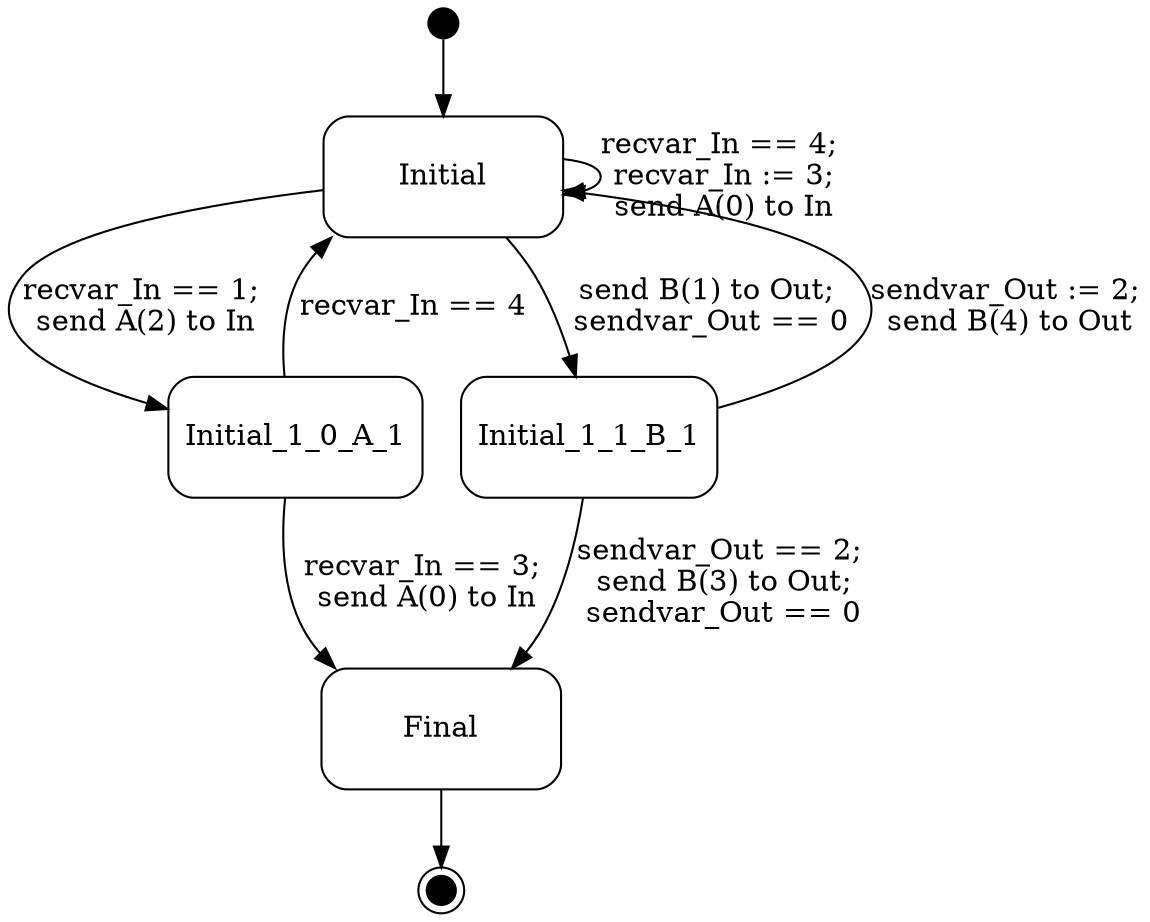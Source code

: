 digraph B {
  compound = true;
  rank = LR;
node [shape = "point", height = "0.2"] Initial_extra node [shape = "Mrecord", height = "0.8", width = "1.6"] Initial Initial_extra -> Initial

node [shape = "Mrecord", height = "0.8", width = "1.6"] Initial_1_0_A_1
node [shape = "Mrecord", height = "0.8", width = "1.6"] Initial_1_1_B_1

node [shape = "doublecircle", height = "0.2", width = "0.2", style = "filled", color = "black", label = ""] Final_extra node [shape = "Mrecord", height = "0.8", width = "1.6", style = "solid", label="Final"] Final Final -> Final_extra


Initial -> Initial_1_0_A_1 [label = "recvar_In == 1;\n send A(2) to In"];

Initial -> Initial_1_1_B_1 [label = "send B(1) to Out;\n sendvar_Out == 0"];

Initial_1_0_A_1 -> Final [label = "recvar_In == 3;\n send A(0) to In"];

Initial -> Initial [label = "recvar_In == 4;\n recvar_In := 3;\n send A(0) to In"];

Initial_1_0_A_1 -> Initial [label = "recvar_In == 4"];

Initial_1_1_B_1 -> Final [label = "sendvar_Out == 2;\n send B(3) to Out;\n sendvar_Out == 0"];

Initial_1_1_B_1 -> Initial [label = "sendvar_Out := 2;\n send B(4) to Out"];

}
